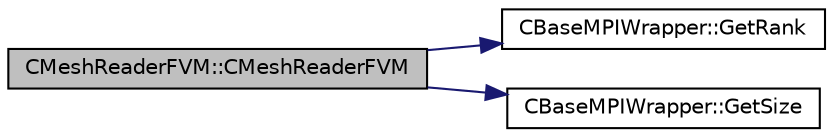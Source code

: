 digraph "CMeshReaderFVM::CMeshReaderFVM"
{
  edge [fontname="Helvetica",fontsize="10",labelfontname="Helvetica",labelfontsize="10"];
  node [fontname="Helvetica",fontsize="10",shape=record];
  rankdir="LR";
  Node0 [label="CMeshReaderFVM::CMeshReaderFVM",height=0.2,width=0.4,color="black", fillcolor="grey75", style="filled", fontcolor="black"];
  Node0 -> Node1 [color="midnightblue",fontsize="10",style="solid",fontname="Helvetica"];
  Node1 [label="CBaseMPIWrapper::GetRank",height=0.2,width=0.4,color="black", fillcolor="white", style="filled",URL="$class_c_base_m_p_i_wrapper.html#a801c6612161d6960c5cf25435f244101"];
  Node0 -> Node2 [color="midnightblue",fontsize="10",style="solid",fontname="Helvetica"];
  Node2 [label="CBaseMPIWrapper::GetSize",height=0.2,width=0.4,color="black", fillcolor="white", style="filled",URL="$class_c_base_m_p_i_wrapper.html#a1e80850252f6e4bfc8cd5275d6e3a615"];
}
